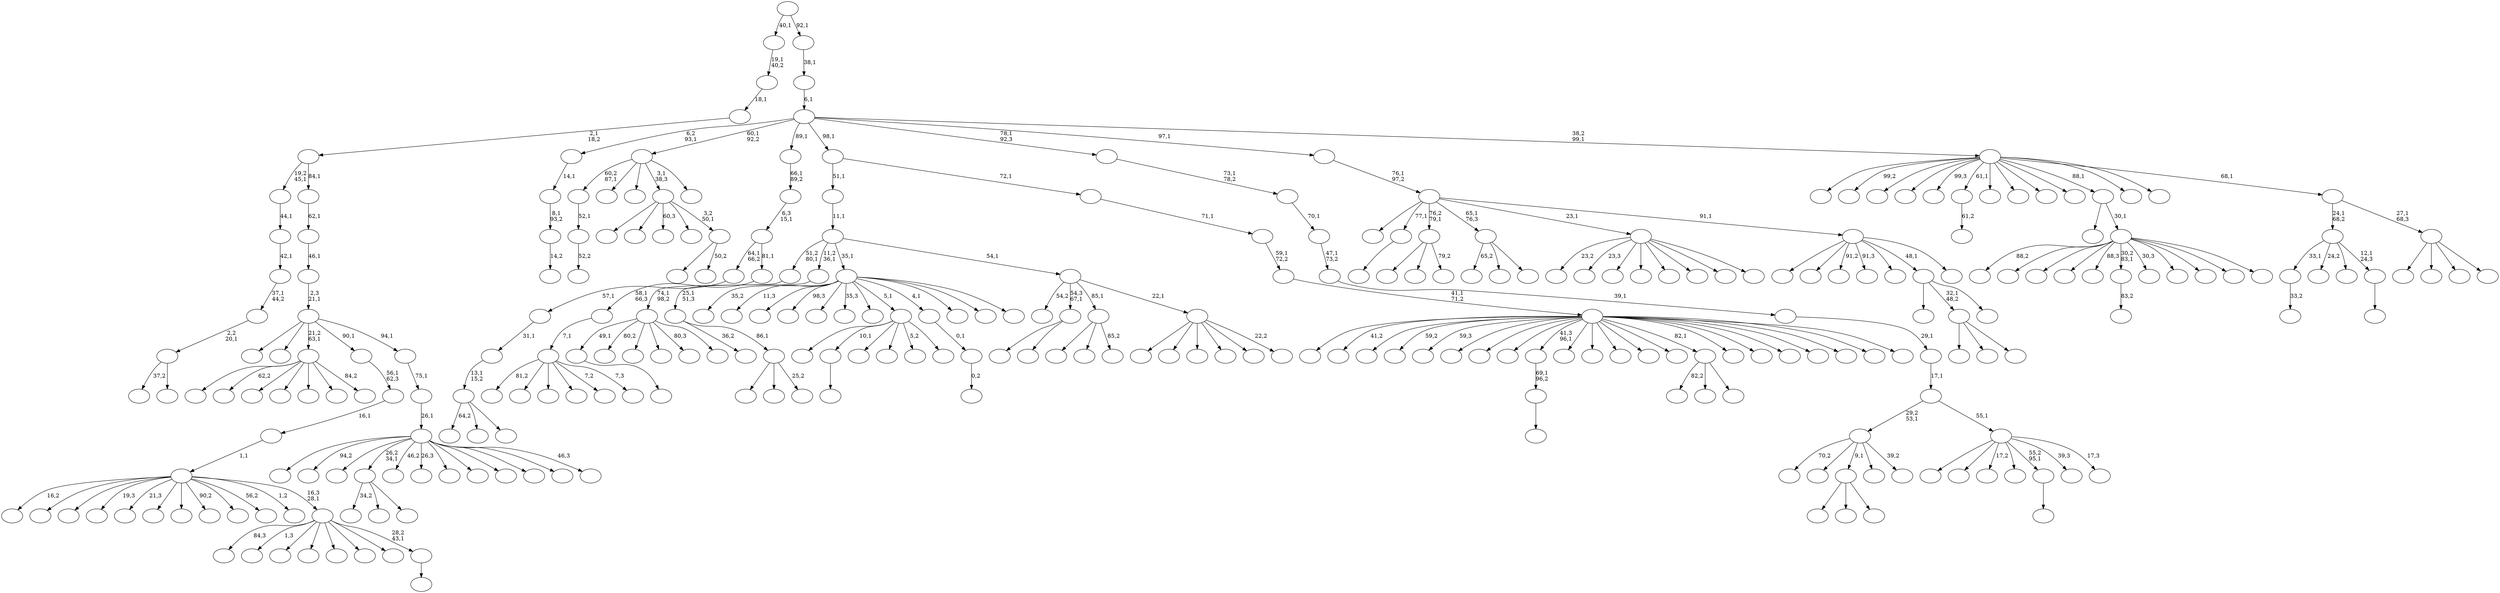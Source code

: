 digraph T {
	300 [label=""]
	299 [label=""]
	298 [label=""]
	297 [label=""]
	296 [label=""]
	295 [label=""]
	294 [label=""]
	293 [label=""]
	292 [label=""]
	291 [label=""]
	290 [label=""]
	289 [label=""]
	288 [label=""]
	287 [label=""]
	286 [label=""]
	285 [label=""]
	284 [label=""]
	283 [label=""]
	282 [label=""]
	281 [label=""]
	280 [label=""]
	279 [label=""]
	278 [label=""]
	277 [label=""]
	276 [label=""]
	275 [label=""]
	274 [label=""]
	273 [label=""]
	272 [label=""]
	271 [label=""]
	270 [label=""]
	269 [label=""]
	268 [label=""]
	267 [label=""]
	266 [label=""]
	265 [label=""]
	264 [label=""]
	263 [label=""]
	262 [label=""]
	261 [label=""]
	260 [label=""]
	259 [label=""]
	258 [label=""]
	257 [label=""]
	256 [label=""]
	255 [label=""]
	254 [label=""]
	253 [label=""]
	252 [label=""]
	251 [label=""]
	250 [label=""]
	249 [label=""]
	248 [label=""]
	247 [label=""]
	246 [label=""]
	245 [label=""]
	244 [label=""]
	243 [label=""]
	242 [label=""]
	241 [label=""]
	240 [label=""]
	239 [label=""]
	238 [label=""]
	237 [label=""]
	236 [label=""]
	235 [label=""]
	234 [label=""]
	233 [label=""]
	232 [label=""]
	231 [label=""]
	230 [label=""]
	229 [label=""]
	228 [label=""]
	227 [label=""]
	226 [label=""]
	225 [label=""]
	224 [label=""]
	223 [label=""]
	222 [label=""]
	221 [label=""]
	220 [label=""]
	219 [label=""]
	218 [label=""]
	217 [label=""]
	216 [label=""]
	215 [label=""]
	214 [label=""]
	213 [label=""]
	212 [label=""]
	211 [label=""]
	210 [label=""]
	209 [label=""]
	208 [label=""]
	207 [label=""]
	206 [label=""]
	205 [label=""]
	204 [label=""]
	203 [label=""]
	202 [label=""]
	201 [label=""]
	200 [label=""]
	199 [label=""]
	198 [label=""]
	197 [label=""]
	196 [label=""]
	195 [label=""]
	194 [label=""]
	193 [label=""]
	192 [label=""]
	191 [label=""]
	190 [label=""]
	189 [label=""]
	188 [label=""]
	187 [label=""]
	186 [label=""]
	185 [label=""]
	184 [label=""]
	183 [label=""]
	182 [label=""]
	181 [label=""]
	180 [label=""]
	179 [label=""]
	178 [label=""]
	177 [label=""]
	176 [label=""]
	175 [label=""]
	174 [label=""]
	173 [label=""]
	172 [label=""]
	171 [label=""]
	170 [label=""]
	169 [label=""]
	168 [label=""]
	167 [label=""]
	166 [label=""]
	165 [label=""]
	164 [label=""]
	163 [label=""]
	162 [label=""]
	161 [label=""]
	160 [label=""]
	159 [label=""]
	158 [label=""]
	157 [label=""]
	156 [label=""]
	155 [label=""]
	154 [label=""]
	153 [label=""]
	152 [label=""]
	151 [label=""]
	150 [label=""]
	149 [label=""]
	148 [label=""]
	147 [label=""]
	146 [label=""]
	145 [label=""]
	144 [label=""]
	143 [label=""]
	142 [label=""]
	141 [label=""]
	140 [label=""]
	139 [label=""]
	138 [label=""]
	137 [label=""]
	136 [label=""]
	135 [label=""]
	134 [label=""]
	133 [label=""]
	132 [label=""]
	131 [label=""]
	130 [label=""]
	129 [label=""]
	128 [label=""]
	127 [label=""]
	126 [label=""]
	125 [label=""]
	124 [label=""]
	123 [label=""]
	122 [label=""]
	121 [label=""]
	120 [label=""]
	119 [label=""]
	118 [label=""]
	117 [label=""]
	116 [label=""]
	115 [label=""]
	114 [label=""]
	113 [label=""]
	112 [label=""]
	111 [label=""]
	110 [label=""]
	109 [label=""]
	108 [label=""]
	107 [label=""]
	106 [label=""]
	105 [label=""]
	104 [label=""]
	103 [label=""]
	102 [label=""]
	101 [label=""]
	100 [label=""]
	99 [label=""]
	98 [label=""]
	97 [label=""]
	96 [label=""]
	95 [label=""]
	94 [label=""]
	93 [label=""]
	92 [label=""]
	91 [label=""]
	90 [label=""]
	89 [label=""]
	88 [label=""]
	87 [label=""]
	86 [label=""]
	85 [label=""]
	84 [label=""]
	83 [label=""]
	82 [label=""]
	81 [label=""]
	80 [label=""]
	79 [label=""]
	78 [label=""]
	77 [label=""]
	76 [label=""]
	75 [label=""]
	74 [label=""]
	73 [label=""]
	72 [label=""]
	71 [label=""]
	70 [label=""]
	69 [label=""]
	68 [label=""]
	67 [label=""]
	66 [label=""]
	65 [label=""]
	64 [label=""]
	63 [label=""]
	62 [label=""]
	61 [label=""]
	60 [label=""]
	59 [label=""]
	58 [label=""]
	57 [label=""]
	56 [label=""]
	55 [label=""]
	54 [label=""]
	53 [label=""]
	52 [label=""]
	51 [label=""]
	50 [label=""]
	49 [label=""]
	48 [label=""]
	47 [label=""]
	46 [label=""]
	45 [label=""]
	44 [label=""]
	43 [label=""]
	42 [label=""]
	41 [label=""]
	40 [label=""]
	39 [label=""]
	38 [label=""]
	37 [label=""]
	36 [label=""]
	35 [label=""]
	34 [label=""]
	33 [label=""]
	32 [label=""]
	31 [label=""]
	30 [label=""]
	29 [label=""]
	28 [label=""]
	27 [label=""]
	26 [label=""]
	25 [label=""]
	24 [label=""]
	23 [label=""]
	22 [label=""]
	21 [label=""]
	20 [label=""]
	19 [label=""]
	18 [label=""]
	17 [label=""]
	16 [label=""]
	15 [label=""]
	14 [label=""]
	13 [label=""]
	12 [label=""]
	11 [label=""]
	10 [label=""]
	9 [label=""]
	8 [label=""]
	7 [label=""]
	6 [label=""]
	5 [label=""]
	4 [label=""]
	3 [label=""]
	2 [label=""]
	1 [label=""]
	0 [label=""]
	277 -> 278 [label=""]
	266 -> 267 [label="14,2"]
	265 -> 266 [label="8,1\n93,2"]
	264 -> 265 [label="14,1"]
	261 -> 262 [label="33,2"]
	253 -> 254 [label="52,2"]
	252 -> 253 [label="52,1"]
	212 -> 276 [label="34,2"]
	212 -> 256 [label=""]
	212 -> 213 [label=""]
	210 -> 211 [label=""]
	208 -> 209 [label="61,2"]
	202 -> 203 [label=""]
	197 -> 198 [label=""]
	196 -> 197 [label="69,1\n96,2"]
	179 -> 277 [label="49,1"]
	179 -> 271 [label="80,2"]
	179 -> 268 [label=""]
	179 -> 263 [label=""]
	179 -> 227 [label="80,3"]
	179 -> 180 [label=""]
	178 -> 179 [label="74,1\n98,2"]
	176 -> 177 [label="83,2"]
	165 -> 166 [label=""]
	162 -> 260 [label=""]
	162 -> 185 [label=""]
	162 -> 163 [label="79,2"]
	160 -> 240 [label=""]
	160 -> 161 [label="50,2"]
	159 -> 255 [label=""]
	159 -> 245 [label=""]
	159 -> 237 [label="60,3"]
	159 -> 171 [label=""]
	159 -> 160 [label="3,2\n50,1"]
	149 -> 244 [label="82,2"]
	149 -> 229 [label=""]
	149 -> 150 [label=""]
	139 -> 269 [label="64,2"]
	139 -> 186 [label=""]
	139 -> 140 [label=""]
	138 -> 139 [label="13,1\n15,2"]
	137 -> 138 [label="31,1"]
	136 -> 137 [label="57,1"]
	134 -> 281 [label="65,2"]
	134 -> 168 [label=""]
	134 -> 135 [label=""]
	132 -> 257 [label=""]
	132 -> 199 [label=""]
	132 -> 133 [label=""]
	130 -> 252 [label="60,2\n87,1"]
	130 -> 231 [label=""]
	130 -> 173 [label=""]
	130 -> 159 [label="3,1\n38,3"]
	130 -> 131 [label=""]
	125 -> 296 [label=""]
	125 -> 292 [label=""]
	125 -> 126 [label=""]
	113 -> 155 [label=""]
	113 -> 114 [label=""]
	103 -> 275 [label="23,2"]
	103 -> 259 [label="23,3"]
	103 -> 232 [label=""]
	103 -> 222 [label=""]
	103 -> 214 [label=""]
	103 -> 189 [label=""]
	103 -> 174 [label=""]
	103 -> 104 [label=""]
	100 -> 280 [label=""]
	100 -> 210 [label="10,1"]
	100 -> 195 [label=""]
	100 -> 153 [label=""]
	100 -> 111 [label="5,2"]
	100 -> 101 [label=""]
	98 -> 99 [label="0,2"]
	97 -> 98 [label="0,1"]
	93 -> 242 [label=""]
	93 -> 204 [label=""]
	93 -> 94 [label="85,2"]
	89 -> 299 [label="88,2"]
	89 -> 294 [label=""]
	89 -> 218 [label=""]
	89 -> 192 [label=""]
	89 -> 191 [label="88,3"]
	89 -> 176 [label="30,2\n83,1"]
	89 -> 151 [label="30,3"]
	89 -> 147 [label=""]
	89 -> 124 [label=""]
	89 -> 105 [label=""]
	89 -> 90 [label=""]
	88 -> 290 [label=""]
	88 -> 89 [label="30,1"]
	84 -> 285 [label=""]
	84 -> 279 [label="62,2"]
	84 -> 241 [label=""]
	84 -> 193 [label=""]
	84 -> 184 [label=""]
	84 -> 182 [label=""]
	84 -> 85 [label="84,2"]
	79 -> 272 [label=""]
	79 -> 247 [label=""]
	79 -> 80 [label="25,2"]
	78 -> 220 [label="36,2"]
	78 -> 79 [label="86,1"]
	77 -> 78 [label="25,1\n51,3"]
	75 -> 76 [label=""]
	74 -> 250 [label="84,3"]
	74 -> 206 [label="1,3"]
	74 -> 175 [label=""]
	74 -> 148 [label=""]
	74 -> 141 [label=""]
	74 -> 108 [label=""]
	74 -> 83 [label=""]
	74 -> 75 [label="28,2\n43,1"]
	73 -> 282 [label="16,2"]
	73 -> 234 [label=""]
	73 -> 233 [label=""]
	73 -> 216 [label="19,3"]
	73 -> 158 [label="21,3"]
	73 -> 146 [label=""]
	73 -> 142 [label=""]
	73 -> 123 [label="90,2"]
	73 -> 118 [label=""]
	73 -> 109 [label="56,2"]
	73 -> 82 [label="1,2"]
	73 -> 74 [label="16,3\n28,1"]
	72 -> 73 [label="1,1"]
	71 -> 72 [label="16,1"]
	70 -> 71 [label="56,1\n62,3"]
	68 -> 190 [label=""]
	68 -> 125 [label="32,1\n48,2"]
	68 -> 69 [label=""]
	66 -> 248 [label="37,2"]
	66 -> 67 [label=""]
	65 -> 66 [label="2,2\n20,1"]
	64 -> 65 [label="37,1\n44,2"]
	63 -> 64 [label="42,1"]
	62 -> 63 [label="44,1"]
	59 -> 239 [label="70,2"]
	59 -> 217 [label=""]
	59 -> 132 [label="9,1"]
	59 -> 120 [label=""]
	59 -> 60 [label="39,2"]
	57 -> 300 [label="81,2"]
	57 -> 298 [label=""]
	57 -> 295 [label=""]
	57 -> 288 [label=""]
	57 -> 238 [label="7,2"]
	57 -> 58 [label="7,3"]
	56 -> 57 [label="7,1"]
	55 -> 56 [label="58,1\n66,3"]
	54 -> 136 [label="64,1\n66,2"]
	54 -> 55 [label="81,1"]
	53 -> 54 [label="6,3\n15,1"]
	52 -> 53 [label="66,1\n89,2"]
	50 -> 286 [label=""]
	50 -> 236 [label="94,2"]
	50 -> 224 [label=""]
	50 -> 212 [label="26,2\n34,1"]
	50 -> 201 [label="46,2"]
	50 -> 183 [label="26,3"]
	50 -> 169 [label=""]
	50 -> 110 [label=""]
	50 -> 107 [label=""]
	50 -> 102 [label=""]
	50 -> 96 [label=""]
	50 -> 51 [label="46,3"]
	49 -> 50 [label="26,1"]
	48 -> 49 [label="75,1"]
	47 -> 274 [label=""]
	47 -> 145 [label=""]
	47 -> 84 [label="21,2\n63,1"]
	47 -> 70 [label="90,1"]
	47 -> 48 [label="94,1"]
	46 -> 47 [label="2,3\n21,1"]
	45 -> 46 [label="46,1"]
	44 -> 45 [label="62,1"]
	43 -> 62 [label="19,2\n45,1"]
	43 -> 44 [label="84,1"]
	42 -> 43 [label="2,1\n18,2"]
	41 -> 42 [label="18,1"]
	40 -> 41 [label="19,1\n40,2"]
	38 -> 284 [label="35,2"]
	38 -> 230 [label="11,3"]
	38 -> 219 [label=""]
	38 -> 215 [label="98,3"]
	38 -> 172 [label=""]
	38 -> 154 [label="35,3"]
	38 -> 121 [label=""]
	38 -> 100 [label="5,1"]
	38 -> 97 [label="4,1"]
	38 -> 95 [label=""]
	38 -> 86 [label=""]
	38 -> 39 [label=""]
	35 -> 194 [label=""]
	35 -> 119 [label=""]
	35 -> 106 [label=""]
	35 -> 81 [label=""]
	35 -> 61 [label=""]
	35 -> 36 [label="22,2"]
	34 -> 156 [label="54,2"]
	34 -> 113 [label="54,3\n67,1"]
	34 -> 93 [label="85,1"]
	34 -> 35 [label="22,1"]
	33 -> 178 [label="51,2\n80,1"]
	33 -> 77 [label="11,2\n36,1"]
	33 -> 38 [label="35,1"]
	33 -> 34 [label="54,1"]
	32 -> 33 [label="11,1"]
	30 -> 297 [label=""]
	30 -> 291 [label="41,2"]
	30 -> 283 [label=""]
	30 -> 273 [label="59,2"]
	30 -> 270 [label="59,3"]
	30 -> 258 [label=""]
	30 -> 249 [label=""]
	30 -> 205 [label=""]
	30 -> 196 [label="41,3\n96,1"]
	30 -> 188 [label=""]
	30 -> 187 [label=""]
	30 -> 181 [label=""]
	30 -> 170 [label=""]
	30 -> 152 [label=""]
	30 -> 149 [label="82,1"]
	30 -> 122 [label=""]
	30 -> 117 [label=""]
	30 -> 115 [label=""]
	30 -> 112 [label=""]
	30 -> 92 [label=""]
	30 -> 37 [label=""]
	30 -> 31 [label=""]
	29 -> 30 [label="41,1\n71,2"]
	28 -> 29 [label="59,1\n72,2"]
	27 -> 28 [label="71,1"]
	26 -> 32 [label="51,1"]
	26 -> 27 [label="72,1"]
	24 -> 287 [label=""]
	24 -> 251 [label=""]
	24 -> 235 [label="17,2"]
	24 -> 226 [label=""]
	24 -> 202 [label="55,2\n95,1"]
	24 -> 116 [label="39,3"]
	24 -> 25 [label="17,3"]
	23 -> 59 [label="29,2\n53,1"]
	23 -> 24 [label="55,1"]
	22 -> 23 [label="17,1"]
	21 -> 22 [label="29,1"]
	20 -> 21 [label="39,1"]
	19 -> 20 [label="47,1\n73,2"]
	18 -> 19 [label="70,1"]
	17 -> 18 [label="73,1\n78,2"]
	13 -> 14 [label=""]
	12 -> 261 [label="33,1"]
	12 -> 200 [label="24,2"]
	12 -> 15 [label=""]
	12 -> 13 [label="12,1\n24,3"]
	10 -> 293 [label=""]
	10 -> 228 [label=""]
	10 -> 207 [label="91,2"]
	10 -> 164 [label="91,3"]
	10 -> 128 [label=""]
	10 -> 68 [label="48,1"]
	10 -> 11 [label=""]
	9 -> 289 [label=""]
	9 -> 165 [label="77,1"]
	9 -> 162 [label="76,2\n79,1"]
	9 -> 134 [label="65,1\n76,3"]
	9 -> 103 [label="23,1"]
	9 -> 10 [label="91,1"]
	8 -> 9 [label="76,1\n97,2"]
	6 -> 157 [label=""]
	6 -> 144 [label=""]
	6 -> 91 [label=""]
	6 -> 7 [label=""]
	5 -> 12 [label="24,1\n68,2"]
	5 -> 6 [label="27,1\n68,3"]
	4 -> 246 [label=""]
	4 -> 243 [label="99,2"]
	4 -> 225 [label=""]
	4 -> 223 [label=""]
	4 -> 221 [label="99,3"]
	4 -> 208 [label="61,1"]
	4 -> 167 [label=""]
	4 -> 143 [label=""]
	4 -> 129 [label=""]
	4 -> 127 [label=""]
	4 -> 88 [label="88,1"]
	4 -> 87 [label=""]
	4 -> 16 [label=""]
	4 -> 5 [label="68,1"]
	3 -> 264 [label="6,2\n93,1"]
	3 -> 130 [label="60,1\n92,2"]
	3 -> 52 [label="89,1"]
	3 -> 26 [label="98,1"]
	3 -> 17 [label="78,1\n92,3"]
	3 -> 8 [label="97,1"]
	3 -> 4 [label="38,2\n99,1"]
	2 -> 3 [label="6,1"]
	1 -> 2 [label="38,1"]
	0 -> 40 [label="40,1"]
	0 -> 1 [label="92,1"]
}
